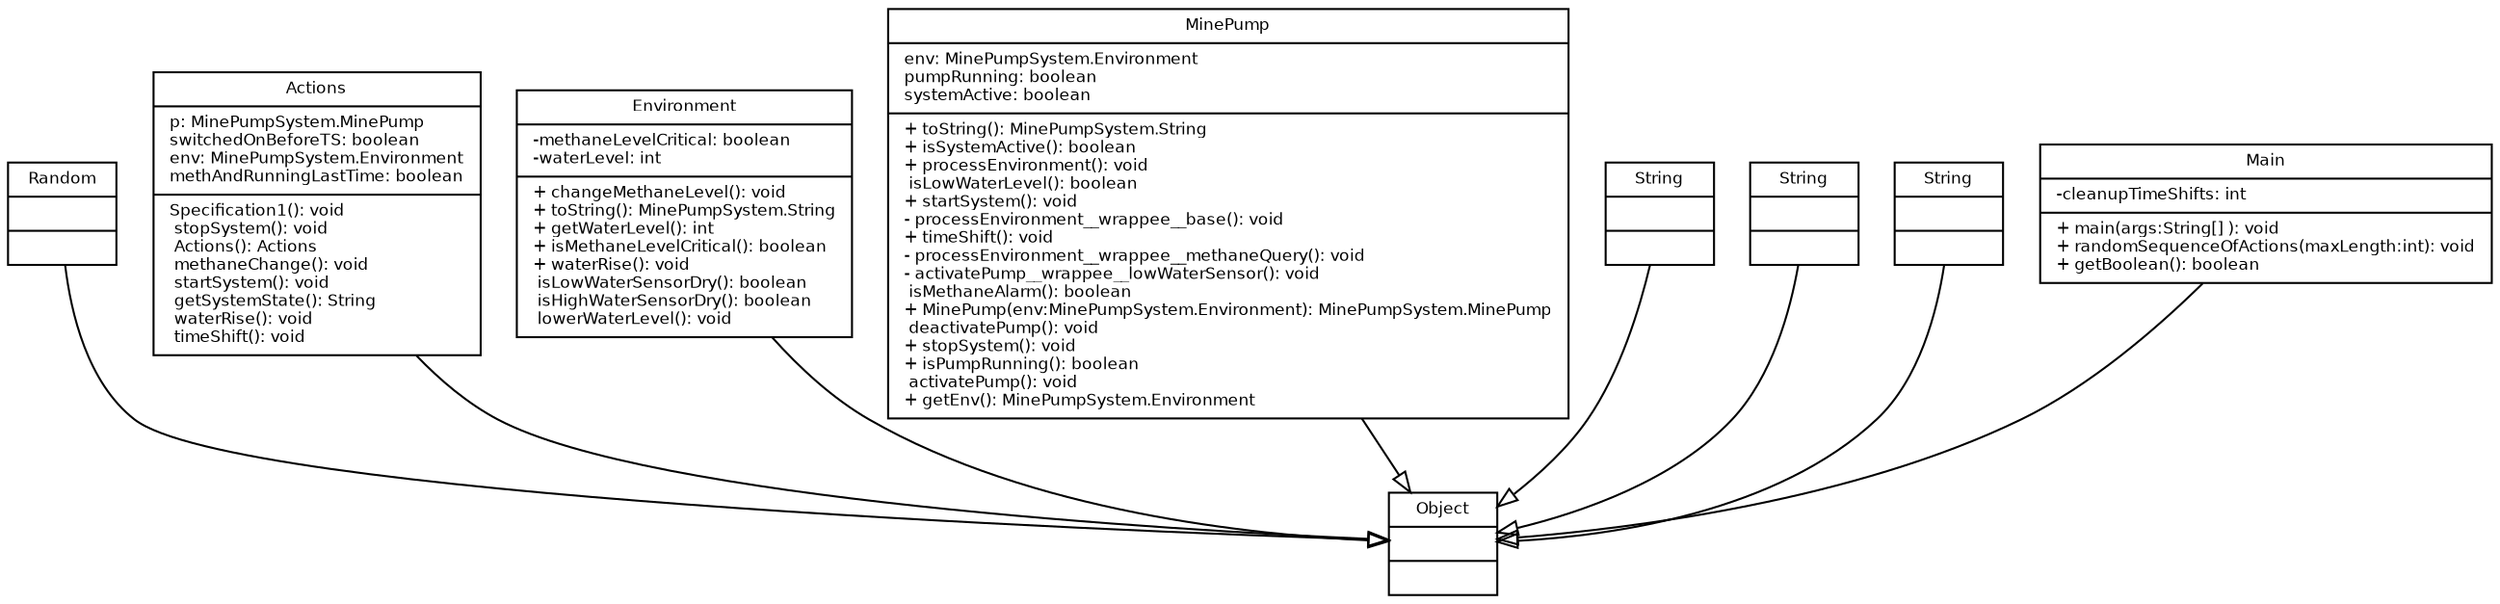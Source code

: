 digraph TypeHierarchy { 
        fontname = "Bitstream Vera Sans"
        fontsize = 8

        node [
                  fontname = "Bitstream Vera Sans"
                  fontsize = 8
                  shape = "record"
        ]

        edge [
                  fontname = "Bitstream Vera Sans"
                  fontsize = 8
        ]

        Random [
                  label = "{Random||}"
        ]

        Actions [
                  label = "{Actions|p: MinePumpSystem.MinePump\lswitchedOnBeforeTS: boolean\lenv: MinePumpSystem.Environment\lmethAndRunningLastTime: boolean\l| Specification1(): void\l stopSystem(): void\l Actions(): Actions\l methaneChange(): void\l startSystem(): void\l getSystemState(): String\l waterRise(): void\l timeShift(): void\l}"
        ]

        MinePumpSystem_Environment [
                  label = "{Environment|-methaneLevelCritical: boolean\l-waterLevel: int\l|+ changeMethaneLevel(): void\l+ toString(): MinePumpSystem.String\l+ getWaterLevel(): int\l+ isMethaneLevelCritical(): boolean\l+ waterRise(): void\l isLowWaterSensorDry(): boolean\l isHighWaterSensorDry(): boolean\l lowerWaterLevel(): void\l}"
        ]

        MinePumpSystem_MinePump [
                  label = "{MinePump|env: MinePumpSystem.Environment\lpumpRunning: boolean\lsystemActive: boolean\l|+ toString(): MinePumpSystem.String\l+ isSystemActive(): boolean\l+ processEnvironment(): void\l isLowWaterLevel(): boolean\l+ startSystem(): void\l- processEnvironment__wrappee__base(): void\l+ timeShift(): void\l- processEnvironment__wrappee__methaneQuery(): void\l- activatePump__wrappee__lowWaterSensor(): void\l isMethaneAlarm(): boolean\l+ MinePump(env:MinePumpSystem.Environment): MinePumpSystem.MinePump\l deactivatePump(): void\l+ stopSystem(): void\l+ isPumpRunning(): boolean\l activatePump(): void\l+ getEnv(): MinePumpSystem.Environment\l}"
        ]

        String [
                  label = "{String||}"
        ]

        java_lang_String [
                  label = "{String||}"
        ]

        java_lang_Object [
                  label = "{Object||}"
        ]

        MinePumpSystem_String [
                  label = "{String||}"
        ]

        Main [
                  label = "{Main|-cleanupTimeShifts: int\l|+ main(args:String[] ): void\l+ randomSequenceOfActions(maxLength:int): void\l+ getBoolean(): boolean\l}"
        ]

        edge [
                  arrowhead = "empty"
                  style = "solid"
                  arrowtail = "none"
        ]

        Random -> java_lang_Object
        Actions -> java_lang_Object
        MinePumpSystem_Environment -> java_lang_Object
        MinePumpSystem_MinePump -> java_lang_Object
        String -> java_lang_Object
        java_lang_String -> java_lang_Object
        MinePumpSystem_String -> java_lang_Object
        Main -> java_lang_Object
        edge [
                  arrowhead = "empty"
                  style = "dashed"
                  arrowtail = "none"
        ]

        edge [
                  arrowhead = "normal"
                  style = "solid"
                  arrowtail = "odot"
        ]

}